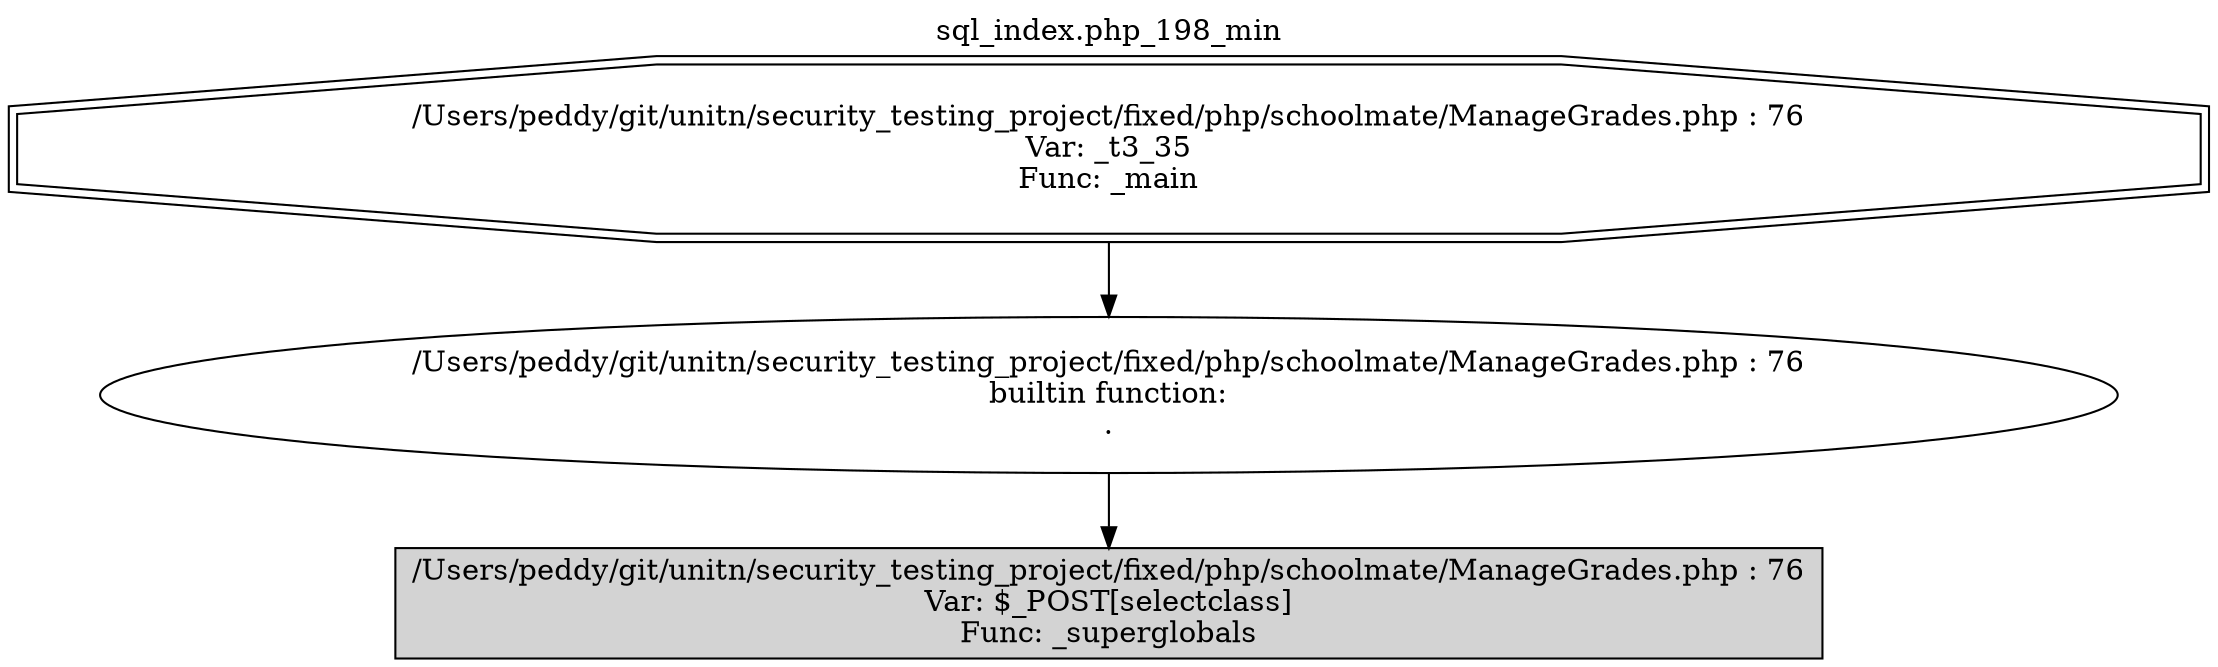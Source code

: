 digraph cfg {
  label="sql_index.php_198_min";
  labelloc=t;
  n1 [shape=doubleoctagon, label="/Users/peddy/git/unitn/security_testing_project/fixed/php/schoolmate/ManageGrades.php : 76\nVar: _t3_35\nFunc: _main\n"];
  n2 [shape=ellipse, label="/Users/peddy/git/unitn/security_testing_project/fixed/php/schoolmate/ManageGrades.php : 76\nbuiltin function:\n.\n"];
  n3 [shape=box, label="/Users/peddy/git/unitn/security_testing_project/fixed/php/schoolmate/ManageGrades.php : 76\nVar: $_POST[selectclass]\nFunc: _superglobals\n",style=filled];
  n1 -> n2;
  n2 -> n3;
}

